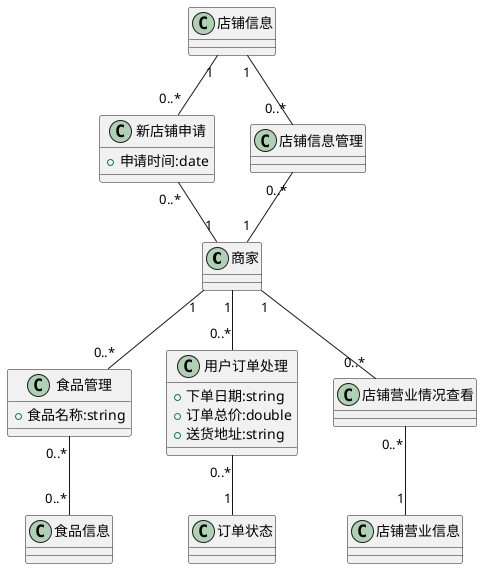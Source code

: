 @startuml
'https://plantuml.com/class-diagram

class 商家{
}

class 新店铺申请 {
+申请时间:date
}

class 店铺信息管理 {
}

'class 店铺信息 {
'+店铺名称:string
'+店铺地址:string
'+店铺介绍:string
'+联系方式:string
'}

class 食品管理 {
+食品名称:string
}

class 用户订单处理 {
+下单日期:string
+订单总价:double
+送货地址:string
}

class 店铺营业情况查看 {
}

新店铺申请 "0..*" -- "1" 商家
店铺信息管理 "0..*" -- "1" 商家

店铺信息管理"0..*" -up- "1" 店铺信息
店铺信息 "1" - "0..*" 新店铺申请

商家 "1" -- "0..*" 食品管理
商家 "1" -- "0..*" 用户订单处理
商家 "1" -- "0..*" 店铺营业情况查看

用户订单处理 "0..*" -- "1" 订单状态
店铺营业情况查看 "0..*" -- "1" 店铺营业信息
食品管理 "0..*" -- "0..*" 食品信息

@enduml